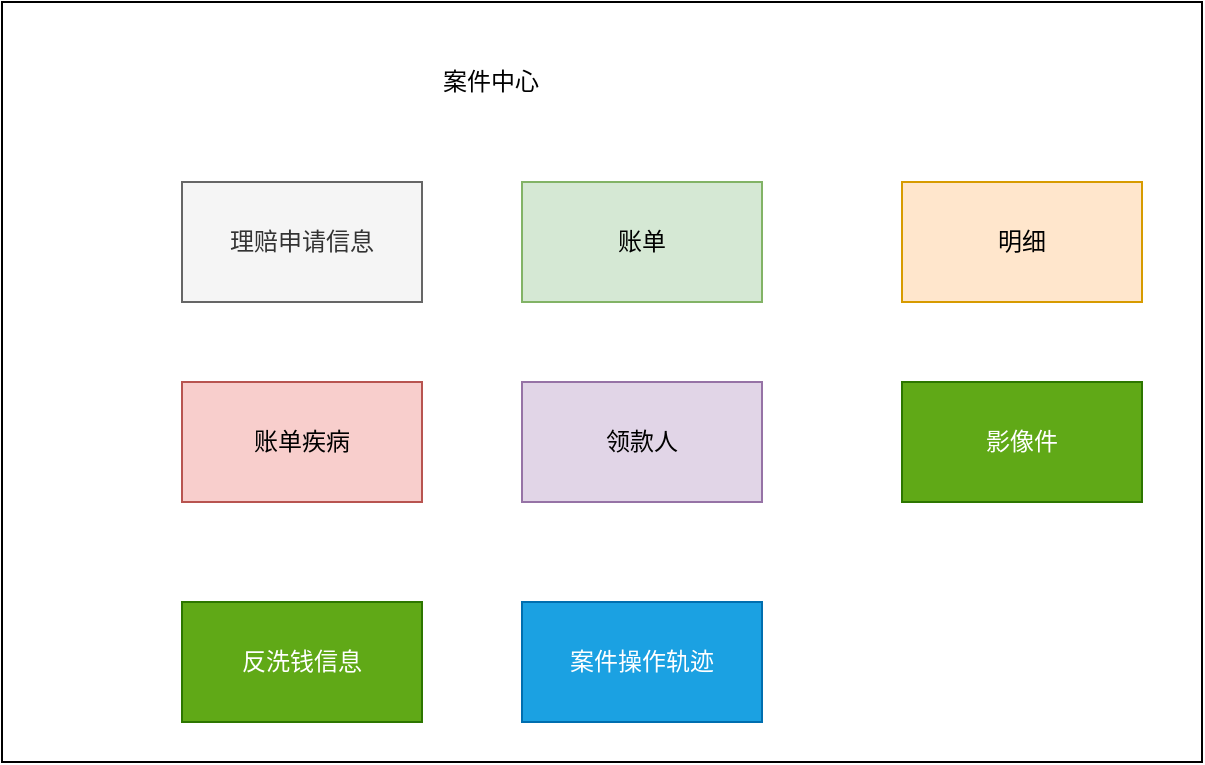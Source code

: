 <mxfile version="20.0.4" type="github">
  <diagram id="uoNdUmNnxA1p2lsC0zY1" name="第 1 页">
    <mxGraphModel dx="1422" dy="762" grid="1" gridSize="10" guides="1" tooltips="1" connect="1" arrows="1" fold="1" page="1" pageScale="1" pageWidth="827" pageHeight="1169" math="0" shadow="0">
      <root>
        <mxCell id="0" />
        <mxCell id="1" parent="0" />
        <mxCell id="74m_KRTjY6AhVIJjFzB--1" value="" style="rounded=0;whiteSpace=wrap;html=1;" vertex="1" parent="1">
          <mxGeometry x="150" y="150" width="600" height="380" as="geometry" />
        </mxCell>
        <mxCell id="74m_KRTjY6AhVIJjFzB--2" value="理赔申请信息" style="rounded=0;whiteSpace=wrap;html=1;fillColor=#f5f5f5;fontColor=#333333;strokeColor=#666666;" vertex="1" parent="1">
          <mxGeometry x="240" y="240" width="120" height="60" as="geometry" />
        </mxCell>
        <mxCell id="74m_KRTjY6AhVIJjFzB--3" value="账单" style="rounded=0;whiteSpace=wrap;html=1;fillColor=#d5e8d4;strokeColor=#82b366;" vertex="1" parent="1">
          <mxGeometry x="410" y="240" width="120" height="60" as="geometry" />
        </mxCell>
        <mxCell id="74m_KRTjY6AhVIJjFzB--4" value="明细" style="rounded=0;whiteSpace=wrap;html=1;fillColor=#ffe6cc;strokeColor=#d79b00;" vertex="1" parent="1">
          <mxGeometry x="600" y="240" width="120" height="60" as="geometry" />
        </mxCell>
        <mxCell id="74m_KRTjY6AhVIJjFzB--5" value="账单疾病" style="rounded=0;whiteSpace=wrap;html=1;fillColor=#f8cecc;strokeColor=#b85450;" vertex="1" parent="1">
          <mxGeometry x="240" y="340" width="120" height="60" as="geometry" />
        </mxCell>
        <mxCell id="74m_KRTjY6AhVIJjFzB--6" value="领款人" style="rounded=0;whiteSpace=wrap;html=1;fillColor=#e1d5e7;strokeColor=#9673a6;" vertex="1" parent="1">
          <mxGeometry x="410" y="340" width="120" height="60" as="geometry" />
        </mxCell>
        <mxCell id="74m_KRTjY6AhVIJjFzB--7" value="影像件" style="rounded=0;whiteSpace=wrap;html=1;fillColor=#60a917;fontColor=#ffffff;strokeColor=#2D7600;" vertex="1" parent="1">
          <mxGeometry x="600" y="340" width="120" height="60" as="geometry" />
        </mxCell>
        <mxCell id="74m_KRTjY6AhVIJjFzB--11" value="案件操作轨迹" style="rounded=0;whiteSpace=wrap;html=1;fillColor=#1ba1e2;fontColor=#ffffff;strokeColor=#006EAF;" vertex="1" parent="1">
          <mxGeometry x="410" y="450" width="120" height="60" as="geometry" />
        </mxCell>
        <mxCell id="74m_KRTjY6AhVIJjFzB--12" value="反洗钱信息" style="rounded=0;whiteSpace=wrap;html=1;fillColor=#60a917;fontColor=#ffffff;strokeColor=#2D7600;" vertex="1" parent="1">
          <mxGeometry x="240" y="450" width="120" height="60" as="geometry" />
        </mxCell>
        <mxCell id="74m_KRTjY6AhVIJjFzB--14" value="案件中心" style="text;html=1;resizable=0;autosize=1;align=center;verticalAlign=middle;points=[];fillColor=none;strokeColor=none;rounded=0;" vertex="1" parent="1">
          <mxGeometry x="359" y="175" width="70" height="30" as="geometry" />
        </mxCell>
      </root>
    </mxGraphModel>
  </diagram>
</mxfile>
